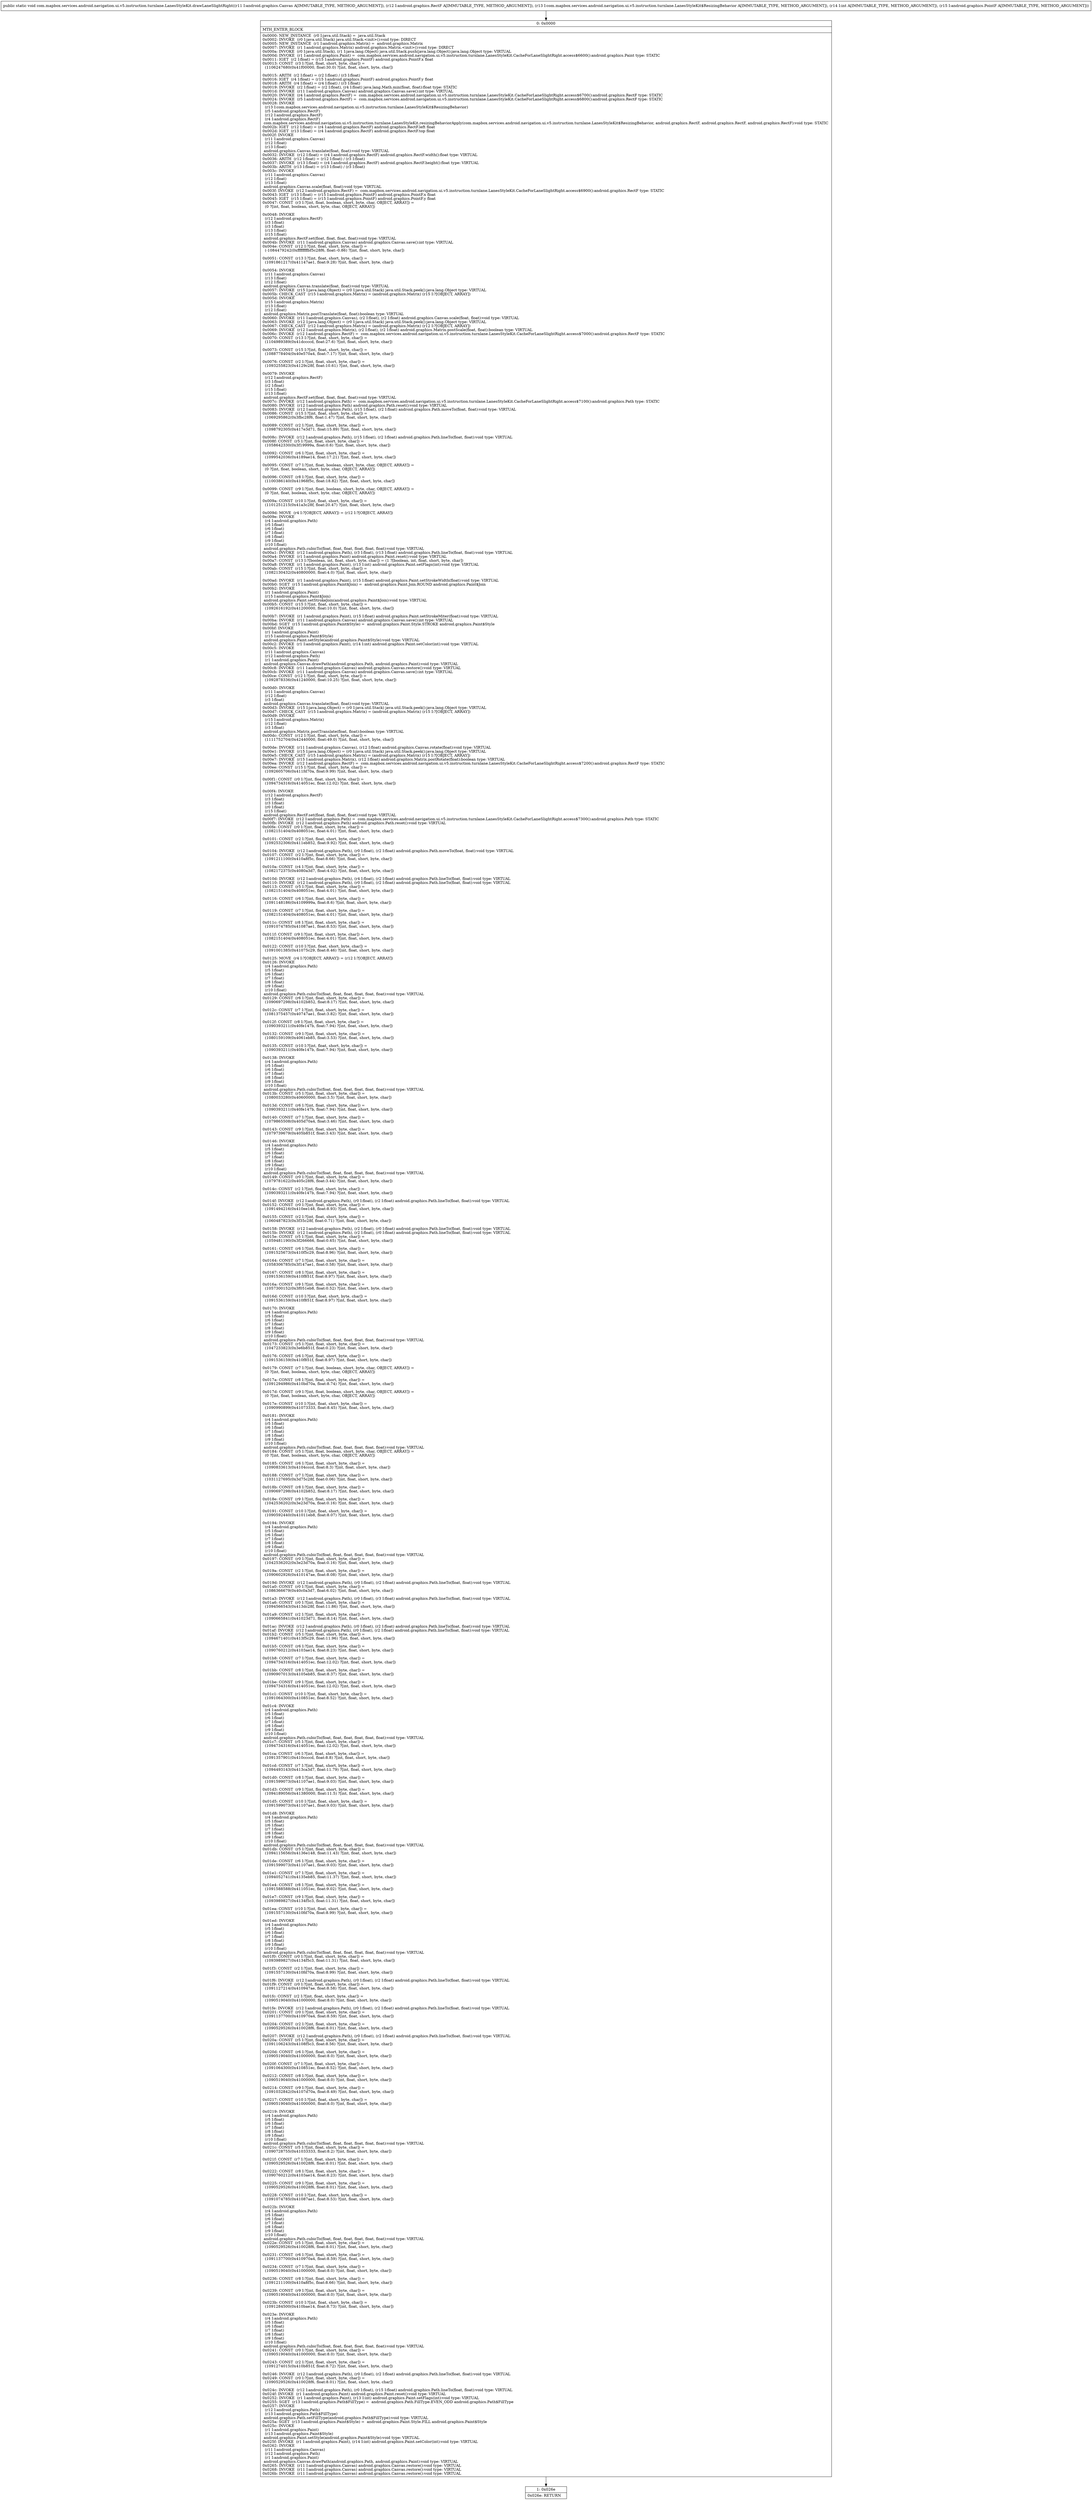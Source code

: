 digraph "CFG forcom.mapbox.services.android.navigation.ui.v5.instruction.turnlane.LanesStyleKit.drawLaneSlightRight(Landroid\/graphics\/Canvas;Landroid\/graphics\/RectF;Lcom\/mapbox\/services\/android\/navigation\/ui\/v5\/instruction\/turnlane\/LanesStyleKit$ResizingBehavior;ILandroid\/graphics\/PointF;)V" {
Node_0 [shape=record,label="{0\:\ 0x0000|MTH_ENTER_BLOCK\l|0x0000: NEW_INSTANCE  (r0 I:java.util.Stack) =  java.util.Stack \l0x0002: INVOKE  (r0 I:java.util.Stack) java.util.Stack.\<init\>():void type: DIRECT \l0x0005: NEW_INSTANCE  (r1 I:android.graphics.Matrix) =  android.graphics.Matrix \l0x0007: INVOKE  (r1 I:android.graphics.Matrix) android.graphics.Matrix.\<init\>():void type: DIRECT \l0x000a: INVOKE  (r0 I:java.util.Stack), (r1 I:java.lang.Object) java.util.Stack.push(java.lang.Object):java.lang.Object type: VIRTUAL \l0x000d: INVOKE  (r1 I:android.graphics.Paint) =  com.mapbox.services.android.navigation.ui.v5.instruction.turnlane.LanesStyleKit.CacheForLaneSlightRight.access$6600():android.graphics.Paint type: STATIC \l0x0011: IGET  (r2 I:float) = (r15 I:android.graphics.PointF) android.graphics.PointF.x float \l0x0013: CONST  (r3 I:?[int, float, short, byte, char]) = \l  (1106247680(0x41f00000, float:30.0) ?[int, float, short, byte, char])\l \l0x0015: ARITH  (r2 I:float) = (r2 I:float) \/ (r3 I:float) \l0x0016: IGET  (r4 I:float) = (r15 I:android.graphics.PointF) android.graphics.PointF.y float \l0x0018: ARITH  (r4 I:float) = (r4 I:float) \/ (r3 I:float) \l0x0019: INVOKE  (r2 I:float) = (r2 I:float), (r4 I:float) java.lang.Math.min(float, float):float type: STATIC \l0x001d: INVOKE  (r11 I:android.graphics.Canvas) android.graphics.Canvas.save():int type: VIRTUAL \l0x0020: INVOKE  (r4 I:android.graphics.RectF) =  com.mapbox.services.android.navigation.ui.v5.instruction.turnlane.LanesStyleKit.CacheForLaneSlightRight.access$6700():android.graphics.RectF type: STATIC \l0x0024: INVOKE  (r5 I:android.graphics.RectF) =  com.mapbox.services.android.navigation.ui.v5.instruction.turnlane.LanesStyleKit.CacheForLaneSlightRight.access$6800():android.graphics.RectF type: STATIC \l0x0028: INVOKE  \l  (r13 I:com.mapbox.services.android.navigation.ui.v5.instruction.turnlane.LanesStyleKit$ResizingBehavior)\l  (r5 I:android.graphics.RectF)\l  (r12 I:android.graphics.RectF)\l  (r4 I:android.graphics.RectF)\l com.mapbox.services.android.navigation.ui.v5.instruction.turnlane.LanesStyleKit.resizingBehaviorApply(com.mapbox.services.android.navigation.ui.v5.instruction.turnlane.LanesStyleKit$ResizingBehavior, android.graphics.RectF, android.graphics.RectF, android.graphics.RectF):void type: STATIC \l0x002b: IGET  (r12 I:float) = (r4 I:android.graphics.RectF) android.graphics.RectF.left float \l0x002d: IGET  (r13 I:float) = (r4 I:android.graphics.RectF) android.graphics.RectF.top float \l0x002f: INVOKE  \l  (r11 I:android.graphics.Canvas)\l  (r12 I:float)\l  (r13 I:float)\l android.graphics.Canvas.translate(float, float):void type: VIRTUAL \l0x0032: INVOKE  (r12 I:float) = (r4 I:android.graphics.RectF) android.graphics.RectF.width():float type: VIRTUAL \l0x0036: ARITH  (r12 I:float) = (r12 I:float) \/ (r3 I:float) \l0x0037: INVOKE  (r13 I:float) = (r4 I:android.graphics.RectF) android.graphics.RectF.height():float type: VIRTUAL \l0x003b: ARITH  (r13 I:float) = (r13 I:float) \/ (r3 I:float) \l0x003c: INVOKE  \l  (r11 I:android.graphics.Canvas)\l  (r12 I:float)\l  (r13 I:float)\l android.graphics.Canvas.scale(float, float):void type: VIRTUAL \l0x003f: INVOKE  (r12 I:android.graphics.RectF) =  com.mapbox.services.android.navigation.ui.v5.instruction.turnlane.LanesStyleKit.CacheForLaneSlightRight.access$6900():android.graphics.RectF type: STATIC \l0x0043: IGET  (r13 I:float) = (r15 I:android.graphics.PointF) android.graphics.PointF.x float \l0x0045: IGET  (r15 I:float) = (r15 I:android.graphics.PointF) android.graphics.PointF.y float \l0x0047: CONST  (r3 I:?[int, float, boolean, short, byte, char, OBJECT, ARRAY]) = \l  (0 ?[int, float, boolean, short, byte, char, OBJECT, ARRAY])\l \l0x0048: INVOKE  \l  (r12 I:android.graphics.RectF)\l  (r3 I:float)\l  (r3 I:float)\l  (r13 I:float)\l  (r15 I:float)\l android.graphics.RectF.set(float, float, float, float):void type: VIRTUAL \l0x004b: INVOKE  (r11 I:android.graphics.Canvas) android.graphics.Canvas.save():int type: VIRTUAL \l0x004e: CONST  (r12 I:?[int, float, short, byte, char]) = \l  (\-1084479242(0xffffffffbf5c28f6, float:\-0.86) ?[int, float, short, byte, char])\l \l0x0051: CONST  (r13 I:?[int, float, short, byte, char]) = \l  (1091861217(0x41147ae1, float:9.28) ?[int, float, short, byte, char])\l \l0x0054: INVOKE  \l  (r11 I:android.graphics.Canvas)\l  (r13 I:float)\l  (r12 I:float)\l android.graphics.Canvas.translate(float, float):void type: VIRTUAL \l0x0057: INVOKE  (r15 I:java.lang.Object) = (r0 I:java.util.Stack) java.util.Stack.peek():java.lang.Object type: VIRTUAL \l0x005b: CHECK_CAST  (r15 I:android.graphics.Matrix) = (android.graphics.Matrix) (r15 I:?[OBJECT, ARRAY]) \l0x005d: INVOKE  \l  (r15 I:android.graphics.Matrix)\l  (r13 I:float)\l  (r12 I:float)\l android.graphics.Matrix.postTranslate(float, float):boolean type: VIRTUAL \l0x0060: INVOKE  (r11 I:android.graphics.Canvas), (r2 I:float), (r2 I:float) android.graphics.Canvas.scale(float, float):void type: VIRTUAL \l0x0063: INVOKE  (r12 I:java.lang.Object) = (r0 I:java.util.Stack) java.util.Stack.peek():java.lang.Object type: VIRTUAL \l0x0067: CHECK_CAST  (r12 I:android.graphics.Matrix) = (android.graphics.Matrix) (r12 I:?[OBJECT, ARRAY]) \l0x0069: INVOKE  (r12 I:android.graphics.Matrix), (r2 I:float), (r2 I:float) android.graphics.Matrix.postScale(float, float):boolean type: VIRTUAL \l0x006c: INVOKE  (r12 I:android.graphics.RectF) =  com.mapbox.services.android.navigation.ui.v5.instruction.turnlane.LanesStyleKit.CacheForLaneSlightRight.access$7000():android.graphics.RectF type: STATIC \l0x0070: CONST  (r13 I:?[int, float, short, byte, char]) = \l  (1104989389(0x41dccccd, float:27.6) ?[int, float, short, byte, char])\l \l0x0073: CONST  (r15 I:?[int, float, short, byte, char]) = \l  (1088778404(0x40e570a4, float:7.17) ?[int, float, short, byte, char])\l \l0x0076: CONST  (r2 I:?[int, float, short, byte, char]) = \l  (1093255823(0x4129c28f, float:10.61) ?[int, float, short, byte, char])\l \l0x0079: INVOKE  \l  (r12 I:android.graphics.RectF)\l  (r3 I:float)\l  (r2 I:float)\l  (r15 I:float)\l  (r13 I:float)\l android.graphics.RectF.set(float, float, float, float):void type: VIRTUAL \l0x007c: INVOKE  (r12 I:android.graphics.Path) =  com.mapbox.services.android.navigation.ui.v5.instruction.turnlane.LanesStyleKit.CacheForLaneSlightRight.access$7100():android.graphics.Path type: STATIC \l0x0080: INVOKE  (r12 I:android.graphics.Path) android.graphics.Path.reset():void type: VIRTUAL \l0x0083: INVOKE  (r12 I:android.graphics.Path), (r15 I:float), (r2 I:float) android.graphics.Path.moveTo(float, float):void type: VIRTUAL \l0x0086: CONST  (r15 I:?[int, float, short, byte, char]) = \l  (1069295862(0x3fbc28f6, float:1.47) ?[int, float, short, byte, char])\l \l0x0089: CONST  (r2 I:?[int, float, short, byte, char]) = \l  (1098792305(0x417e3d71, float:15.89) ?[int, float, short, byte, char])\l \l0x008c: INVOKE  (r12 I:android.graphics.Path), (r15 I:float), (r2 I:float) android.graphics.Path.lineTo(float, float):void type: VIRTUAL \l0x008f: CONST  (r5 I:?[int, float, short, byte, char]) = \l  (1058642330(0x3f19999a, float:0.6) ?[int, float, short, byte, char])\l \l0x0092: CONST  (r6 I:?[int, float, short, byte, char]) = \l  (1099542036(0x4189ae14, float:17.21) ?[int, float, short, byte, char])\l \l0x0095: CONST  (r7 I:?[int, float, boolean, short, byte, char, OBJECT, ARRAY]) = \l  (0 ?[int, float, boolean, short, byte, char, OBJECT, ARRAY])\l \l0x0096: CONST  (r8 I:?[int, float, short, byte, char]) = \l  (1100386140(0x41968f5c, float:18.82) ?[int, float, short, byte, char])\l \l0x0099: CONST  (r9 I:?[int, float, boolean, short, byte, char, OBJECT, ARRAY]) = \l  (0 ?[int, float, boolean, short, byte, char, OBJECT, ARRAY])\l \l0x009a: CONST  (r10 I:?[int, float, short, byte, char]) = \l  (1101251215(0x41a3c28f, float:20.47) ?[int, float, short, byte, char])\l \l0x009d: MOVE  (r4 I:?[OBJECT, ARRAY]) = (r12 I:?[OBJECT, ARRAY]) \l0x009e: INVOKE  \l  (r4 I:android.graphics.Path)\l  (r5 I:float)\l  (r6 I:float)\l  (r7 I:float)\l  (r8 I:float)\l  (r9 I:float)\l  (r10 I:float)\l android.graphics.Path.cubicTo(float, float, float, float, float, float):void type: VIRTUAL \l0x00a1: INVOKE  (r12 I:android.graphics.Path), (r3 I:float), (r13 I:float) android.graphics.Path.lineTo(float, float):void type: VIRTUAL \l0x00a4: INVOKE  (r1 I:android.graphics.Paint) android.graphics.Paint.reset():void type: VIRTUAL \l0x00a7: CONST  (r13 I:?[boolean, int, float, short, byte, char]) = (1 ?[boolean, int, float, short, byte, char]) \l0x00a8: INVOKE  (r1 I:android.graphics.Paint), (r13 I:int) android.graphics.Paint.setFlags(int):void type: VIRTUAL \l0x00ab: CONST  (r15 I:?[int, float, short, byte, char]) = \l  (1082130432(0x40800000, float:4.0) ?[int, float, short, byte, char])\l \l0x00ad: INVOKE  (r1 I:android.graphics.Paint), (r15 I:float) android.graphics.Paint.setStrokeWidth(float):void type: VIRTUAL \l0x00b0: SGET  (r15 I:android.graphics.Paint$Join) =  android.graphics.Paint.Join.ROUND android.graphics.Paint$Join \l0x00b2: INVOKE  \l  (r1 I:android.graphics.Paint)\l  (r15 I:android.graphics.Paint$Join)\l android.graphics.Paint.setStrokeJoin(android.graphics.Paint$Join):void type: VIRTUAL \l0x00b5: CONST  (r15 I:?[int, float, short, byte, char]) = \l  (1092616192(0x41200000, float:10.0) ?[int, float, short, byte, char])\l \l0x00b7: INVOKE  (r1 I:android.graphics.Paint), (r15 I:float) android.graphics.Paint.setStrokeMiter(float):void type: VIRTUAL \l0x00ba: INVOKE  (r11 I:android.graphics.Canvas) android.graphics.Canvas.save():int type: VIRTUAL \l0x00bd: SGET  (r15 I:android.graphics.Paint$Style) =  android.graphics.Paint.Style.STROKE android.graphics.Paint$Style \l0x00bf: INVOKE  \l  (r1 I:android.graphics.Paint)\l  (r15 I:android.graphics.Paint$Style)\l android.graphics.Paint.setStyle(android.graphics.Paint$Style):void type: VIRTUAL \l0x00c2: INVOKE  (r1 I:android.graphics.Paint), (r14 I:int) android.graphics.Paint.setColor(int):void type: VIRTUAL \l0x00c5: INVOKE  \l  (r11 I:android.graphics.Canvas)\l  (r12 I:android.graphics.Path)\l  (r1 I:android.graphics.Paint)\l android.graphics.Canvas.drawPath(android.graphics.Path, android.graphics.Paint):void type: VIRTUAL \l0x00c8: INVOKE  (r11 I:android.graphics.Canvas) android.graphics.Canvas.restore():void type: VIRTUAL \l0x00cb: INVOKE  (r11 I:android.graphics.Canvas) android.graphics.Canvas.save():int type: VIRTUAL \l0x00ce: CONST  (r12 I:?[int, float, short, byte, char]) = \l  (1092878336(0x41240000, float:10.25) ?[int, float, short, byte, char])\l \l0x00d0: INVOKE  \l  (r11 I:android.graphics.Canvas)\l  (r12 I:float)\l  (r3 I:float)\l android.graphics.Canvas.translate(float, float):void type: VIRTUAL \l0x00d3: INVOKE  (r15 I:java.lang.Object) = (r0 I:java.util.Stack) java.util.Stack.peek():java.lang.Object type: VIRTUAL \l0x00d7: CHECK_CAST  (r15 I:android.graphics.Matrix) = (android.graphics.Matrix) (r15 I:?[OBJECT, ARRAY]) \l0x00d9: INVOKE  \l  (r15 I:android.graphics.Matrix)\l  (r12 I:float)\l  (r3 I:float)\l android.graphics.Matrix.postTranslate(float, float):boolean type: VIRTUAL \l0x00dc: CONST  (r12 I:?[int, float, short, byte, char]) = \l  (1111752704(0x42440000, float:49.0) ?[int, float, short, byte, char])\l \l0x00de: INVOKE  (r11 I:android.graphics.Canvas), (r12 I:float) android.graphics.Canvas.rotate(float):void type: VIRTUAL \l0x00e1: INVOKE  (r15 I:java.lang.Object) = (r0 I:java.util.Stack) java.util.Stack.peek():java.lang.Object type: VIRTUAL \l0x00e5: CHECK_CAST  (r15 I:android.graphics.Matrix) = (android.graphics.Matrix) (r15 I:?[OBJECT, ARRAY]) \l0x00e7: INVOKE  (r15 I:android.graphics.Matrix), (r12 I:float) android.graphics.Matrix.postRotate(float):boolean type: VIRTUAL \l0x00ea: INVOKE  (r12 I:android.graphics.RectF) =  com.mapbox.services.android.navigation.ui.v5.instruction.turnlane.LanesStyleKit.CacheForLaneSlightRight.access$7200():android.graphics.RectF type: STATIC \l0x00ee: CONST  (r15 I:?[int, float, short, byte, char]) = \l  (1092605706(0x411fd70a, float:9.99) ?[int, float, short, byte, char])\l \l0x00f1: CONST  (r0 I:?[int, float, short, byte, char]) = \l  (1094734316(0x414051ec, float:12.02) ?[int, float, short, byte, char])\l \l0x00f4: INVOKE  \l  (r12 I:android.graphics.RectF)\l  (r3 I:float)\l  (r3 I:float)\l  (r0 I:float)\l  (r15 I:float)\l android.graphics.RectF.set(float, float, float, float):void type: VIRTUAL \l0x00f7: INVOKE  (r12 I:android.graphics.Path) =  com.mapbox.services.android.navigation.ui.v5.instruction.turnlane.LanesStyleKit.CacheForLaneSlightRight.access$7300():android.graphics.Path type: STATIC \l0x00fb: INVOKE  (r12 I:android.graphics.Path) android.graphics.Path.reset():void type: VIRTUAL \l0x00fe: CONST  (r0 I:?[int, float, short, byte, char]) = \l  (1082151404(0x408051ec, float:4.01) ?[int, float, short, byte, char])\l \l0x0101: CONST  (r2 I:?[int, float, short, byte, char]) = \l  (1092532306(0x411eb852, float:9.92) ?[int, float, short, byte, char])\l \l0x0104: INVOKE  (r12 I:android.graphics.Path), (r0 I:float), (r2 I:float) android.graphics.Path.moveTo(float, float):void type: VIRTUAL \l0x0107: CONST  (r2 I:?[int, float, short, byte, char]) = \l  (1091211100(0x410a8f5c, float:8.66) ?[int, float, short, byte, char])\l \l0x010a: CONST  (r4 I:?[int, float, short, byte, char]) = \l  (1082172375(0x4080a3d7, float:4.02) ?[int, float, short, byte, char])\l \l0x010d: INVOKE  (r12 I:android.graphics.Path), (r4 I:float), (r2 I:float) android.graphics.Path.lineTo(float, float):void type: VIRTUAL \l0x0110: INVOKE  (r12 I:android.graphics.Path), (r0 I:float), (r2 I:float) android.graphics.Path.lineTo(float, float):void type: VIRTUAL \l0x0113: CONST  (r5 I:?[int, float, short, byte, char]) = \l  (1082151404(0x408051ec, float:4.01) ?[int, float, short, byte, char])\l \l0x0116: CONST  (r6 I:?[int, float, short, byte, char]) = \l  (1091148186(0x4109999a, float:8.6) ?[int, float, short, byte, char])\l \l0x0119: CONST  (r7 I:?[int, float, short, byte, char]) = \l  (1082151404(0x408051ec, float:4.01) ?[int, float, short, byte, char])\l \l0x011c: CONST  (r8 I:?[int, float, short, byte, char]) = \l  (1091074785(0x41087ae1, float:8.53) ?[int, float, short, byte, char])\l \l0x011f: CONST  (r9 I:?[int, float, short, byte, char]) = \l  (1082151404(0x408051ec, float:4.01) ?[int, float, short, byte, char])\l \l0x0122: CONST  (r10 I:?[int, float, short, byte, char]) = \l  (1091001385(0x41075c29, float:8.46) ?[int, float, short, byte, char])\l \l0x0125: MOVE  (r4 I:?[OBJECT, ARRAY]) = (r12 I:?[OBJECT, ARRAY]) \l0x0126: INVOKE  \l  (r4 I:android.graphics.Path)\l  (r5 I:float)\l  (r6 I:float)\l  (r7 I:float)\l  (r8 I:float)\l  (r9 I:float)\l  (r10 I:float)\l android.graphics.Path.cubicTo(float, float, float, float, float, float):void type: VIRTUAL \l0x0129: CONST  (r6 I:?[int, float, short, byte, char]) = \l  (1090697298(0x4102b852, float:8.17) ?[int, float, short, byte, char])\l \l0x012c: CONST  (r7 I:?[int, float, short, byte, char]) = \l  (1081375457(0x40747ae1, float:3.82) ?[int, float, short, byte, char])\l \l0x012f: CONST  (r8 I:?[int, float, short, byte, char]) = \l  (1090393211(0x40fe147b, float:7.94) ?[int, float, short, byte, char])\l \l0x0132: CONST  (r9 I:?[int, float, short, byte, char]) = \l  (1080159109(0x4061eb85, float:3.53) ?[int, float, short, byte, char])\l \l0x0135: CONST  (r10 I:?[int, float, short, byte, char]) = \l  (1090393211(0x40fe147b, float:7.94) ?[int, float, short, byte, char])\l \l0x0138: INVOKE  \l  (r4 I:android.graphics.Path)\l  (r5 I:float)\l  (r6 I:float)\l  (r7 I:float)\l  (r8 I:float)\l  (r9 I:float)\l  (r10 I:float)\l android.graphics.Path.cubicTo(float, float, float, float, float, float):void type: VIRTUAL \l0x013b: CONST  (r5 I:?[int, float, short, byte, char]) = \l  (1080033280(0x40600000, float:3.5) ?[int, float, short, byte, char])\l \l0x013d: CONST  (r6 I:?[int, float, short, byte, char]) = \l  (1090393211(0x40fe147b, float:7.94) ?[int, float, short, byte, char])\l \l0x0140: CONST  (r7 I:?[int, float, short, byte, char]) = \l  (1079865508(0x405d70a4, float:3.46) ?[int, float, short, byte, char])\l \l0x0143: CONST  (r9 I:?[int, float, short, byte, char]) = \l  (1079739679(0x405b851f, float:3.43) ?[int, float, short, byte, char])\l \l0x0146: INVOKE  \l  (r4 I:android.graphics.Path)\l  (r5 I:float)\l  (r6 I:float)\l  (r7 I:float)\l  (r8 I:float)\l  (r9 I:float)\l  (r10 I:float)\l android.graphics.Path.cubicTo(float, float, float, float, float, float):void type: VIRTUAL \l0x0149: CONST  (r0 I:?[int, float, short, byte, char]) = \l  (1079781622(0x405c28f6, float:3.44) ?[int, float, short, byte, char])\l \l0x014c: CONST  (r2 I:?[int, float, short, byte, char]) = \l  (1090393211(0x40fe147b, float:7.94) ?[int, float, short, byte, char])\l \l0x014f: INVOKE  (r12 I:android.graphics.Path), (r0 I:float), (r2 I:float) android.graphics.Path.lineTo(float, float):void type: VIRTUAL \l0x0152: CONST  (r0 I:?[int, float, short, byte, char]) = \l  (1091494216(0x410ee148, float:8.93) ?[int, float, short, byte, char])\l \l0x0155: CONST  (r2 I:?[int, float, short, byte, char]) = \l  (1060487823(0x3f35c28f, float:0.71) ?[int, float, short, byte, char])\l \l0x0158: INVOKE  (r12 I:android.graphics.Path), (r2 I:float), (r0 I:float) android.graphics.Path.lineTo(float, float):void type: VIRTUAL \l0x015b: INVOKE  (r12 I:android.graphics.Path), (r2 I:float), (r0 I:float) android.graphics.Path.lineTo(float, float):void type: VIRTUAL \l0x015e: CONST  (r5 I:?[int, float, short, byte, char]) = \l  (1059481190(0x3f266666, float:0.65) ?[int, float, short, byte, char])\l \l0x0161: CONST  (r6 I:?[int, float, short, byte, char]) = \l  (1091525673(0x410f5c29, float:8.96) ?[int, float, short, byte, char])\l \l0x0164: CONST  (r7 I:?[int, float, short, byte, char]) = \l  (1058306785(0x3f147ae1, float:0.58) ?[int, float, short, byte, char])\l \l0x0167: CONST  (r8 I:?[int, float, short, byte, char]) = \l  (1091536159(0x410f851f, float:8.97) ?[int, float, short, byte, char])\l \l0x016a: CONST  (r9 I:?[int, float, short, byte, char]) = \l  (1057300152(0x3f051eb8, float:0.52) ?[int, float, short, byte, char])\l \l0x016d: CONST  (r10 I:?[int, float, short, byte, char]) = \l  (1091536159(0x410f851f, float:8.97) ?[int, float, short, byte, char])\l \l0x0170: INVOKE  \l  (r4 I:android.graphics.Path)\l  (r5 I:float)\l  (r6 I:float)\l  (r7 I:float)\l  (r8 I:float)\l  (r9 I:float)\l  (r10 I:float)\l android.graphics.Path.cubicTo(float, float, float, float, float, float):void type: VIRTUAL \l0x0173: CONST  (r5 I:?[int, float, short, byte, char]) = \l  (1047233823(0x3e6b851f, float:0.23) ?[int, float, short, byte, char])\l \l0x0176: CONST  (r6 I:?[int, float, short, byte, char]) = \l  (1091536159(0x410f851f, float:8.97) ?[int, float, short, byte, char])\l \l0x0179: CONST  (r7 I:?[int, float, boolean, short, byte, char, OBJECT, ARRAY]) = \l  (0 ?[int, float, boolean, short, byte, char, OBJECT, ARRAY])\l \l0x017a: CONST  (r8 I:?[int, float, short, byte, char]) = \l  (1091294986(0x410bd70a, float:8.74) ?[int, float, short, byte, char])\l \l0x017d: CONST  (r9 I:?[int, float, boolean, short, byte, char, OBJECT, ARRAY]) = \l  (0 ?[int, float, boolean, short, byte, char, OBJECT, ARRAY])\l \l0x017e: CONST  (r10 I:?[int, float, short, byte, char]) = \l  (1090990899(0x41073333, float:8.45) ?[int, float, short, byte, char])\l \l0x0181: INVOKE  \l  (r4 I:android.graphics.Path)\l  (r5 I:float)\l  (r6 I:float)\l  (r7 I:float)\l  (r8 I:float)\l  (r9 I:float)\l  (r10 I:float)\l android.graphics.Path.cubicTo(float, float, float, float, float, float):void type: VIRTUAL \l0x0184: CONST  (r5 I:?[int, float, boolean, short, byte, char, OBJECT, ARRAY]) = \l  (0 ?[int, float, boolean, short, byte, char, OBJECT, ARRAY])\l \l0x0185: CONST  (r6 I:?[int, float, short, byte, char]) = \l  (1090833613(0x4104cccd, float:8.3) ?[int, float, short, byte, char])\l \l0x0188: CONST  (r7 I:?[int, float, short, byte, char]) = \l  (1031127695(0x3d75c28f, float:0.06) ?[int, float, short, byte, char])\l \l0x018b: CONST  (r8 I:?[int, float, short, byte, char]) = \l  (1090697298(0x4102b852, float:8.17) ?[int, float, short, byte, char])\l \l0x018e: CONST  (r9 I:?[int, float, short, byte, char]) = \l  (1042536202(0x3e23d70a, float:0.16) ?[int, float, short, byte, char])\l \l0x0191: CONST  (r10 I:?[int, float, short, byte, char]) = \l  (1090592440(0x41011eb8, float:8.07) ?[int, float, short, byte, char])\l \l0x0194: INVOKE  \l  (r4 I:android.graphics.Path)\l  (r5 I:float)\l  (r6 I:float)\l  (r7 I:float)\l  (r8 I:float)\l  (r9 I:float)\l  (r10 I:float)\l android.graphics.Path.cubicTo(float, float, float, float, float, float):void type: VIRTUAL \l0x0197: CONST  (r0 I:?[int, float, short, byte, char]) = \l  (1042536202(0x3e23d70a, float:0.16) ?[int, float, short, byte, char])\l \l0x019a: CONST  (r2 I:?[int, float, short, byte, char]) = \l  (1090602926(0x410147ae, float:8.08) ?[int, float, short, byte, char])\l \l0x019d: INVOKE  (r12 I:android.graphics.Path), (r0 I:float), (r2 I:float) android.graphics.Path.lineTo(float, float):void type: VIRTUAL \l0x01a0: CONST  (r0 I:?[int, float, short, byte, char]) = \l  (1086366679(0x40c0a3d7, float:6.02) ?[int, float, short, byte, char])\l \l0x01a3: INVOKE  (r12 I:android.graphics.Path), (r0 I:float), (r3 I:float) android.graphics.Path.lineTo(float, float):void type: VIRTUAL \l0x01a6: CONST  (r0 I:?[int, float, short, byte, char]) = \l  (1094566543(0x413dc28f, float:11.86) ?[int, float, short, byte, char])\l \l0x01a9: CONST  (r2 I:?[int, float, short, byte, char]) = \l  (1090665841(0x41023d71, float:8.14) ?[int, float, short, byte, char])\l \l0x01ac: INVOKE  (r12 I:android.graphics.Path), (r0 I:float), (r2 I:float) android.graphics.Path.lineTo(float, float):void type: VIRTUAL \l0x01af: INVOKE  (r12 I:android.graphics.Path), (r0 I:float), (r2 I:float) android.graphics.Path.lineTo(float, float):void type: VIRTUAL \l0x01b2: CONST  (r5 I:?[int, float, short, byte, char]) = \l  (1094671401(0x413f5c29, float:11.96) ?[int, float, short, byte, char])\l \l0x01b5: CONST  (r6 I:?[int, float, short, byte, char]) = \l  (1090760212(0x4103ae14, float:8.23) ?[int, float, short, byte, char])\l \l0x01b8: CONST  (r7 I:?[int, float, short, byte, char]) = \l  (1094734316(0x414051ec, float:12.02) ?[int, float, short, byte, char])\l \l0x01bb: CONST  (r8 I:?[int, float, short, byte, char]) = \l  (1090907013(0x4105eb85, float:8.37) ?[int, float, short, byte, char])\l \l0x01be: CONST  (r9 I:?[int, float, short, byte, char]) = \l  (1094734316(0x414051ec, float:12.02) ?[int, float, short, byte, char])\l \l0x01c1: CONST  (r10 I:?[int, float, short, byte, char]) = \l  (1091064300(0x410851ec, float:8.52) ?[int, float, short, byte, char])\l \l0x01c4: INVOKE  \l  (r4 I:android.graphics.Path)\l  (r5 I:float)\l  (r6 I:float)\l  (r7 I:float)\l  (r8 I:float)\l  (r9 I:float)\l  (r10 I:float)\l android.graphics.Path.cubicTo(float, float, float, float, float, float):void type: VIRTUAL \l0x01c7: CONST  (r5 I:?[int, float, short, byte, char]) = \l  (1094734316(0x414051ec, float:12.02) ?[int, float, short, byte, char])\l \l0x01ca: CONST  (r6 I:?[int, float, short, byte, char]) = \l  (1091357901(0x410ccccd, float:8.8) ?[int, float, short, byte, char])\l \l0x01cd: CONST  (r7 I:?[int, float, short, byte, char]) = \l  (1094493143(0x413ca3d7, float:11.79) ?[int, float, short, byte, char])\l \l0x01d0: CONST  (r8 I:?[int, float, short, byte, char]) = \l  (1091599073(0x41107ae1, float:9.03) ?[int, float, short, byte, char])\l \l0x01d3: CONST  (r9 I:?[int, float, short, byte, char]) = \l  (1094189056(0x41380000, float:11.5) ?[int, float, short, byte, char])\l \l0x01d5: CONST  (r10 I:?[int, float, short, byte, char]) = \l  (1091599073(0x41107ae1, float:9.03) ?[int, float, short, byte, char])\l \l0x01d8: INVOKE  \l  (r4 I:android.graphics.Path)\l  (r5 I:float)\l  (r6 I:float)\l  (r7 I:float)\l  (r8 I:float)\l  (r9 I:float)\l  (r10 I:float)\l android.graphics.Path.cubicTo(float, float, float, float, float, float):void type: VIRTUAL \l0x01db: CONST  (r5 I:?[int, float, short, byte, char]) = \l  (1094115656(0x4136e148, float:11.43) ?[int, float, short, byte, char])\l \l0x01de: CONST  (r6 I:?[int, float, short, byte, char]) = \l  (1091599073(0x41107ae1, float:9.03) ?[int, float, short, byte, char])\l \l0x01e1: CONST  (r7 I:?[int, float, short, byte, char]) = \l  (1094052741(0x4135eb85, float:11.37) ?[int, float, short, byte, char])\l \l0x01e4: CONST  (r8 I:?[int, float, short, byte, char]) = \l  (1091588588(0x411051ec, float:9.02) ?[int, float, short, byte, char])\l \l0x01e7: CONST  (r9 I:?[int, float, short, byte, char]) = \l  (1093989827(0x4134f5c3, float:11.31) ?[int, float, short, byte, char])\l \l0x01ea: CONST  (r10 I:?[int, float, short, byte, char]) = \l  (1091557130(0x410fd70a, float:8.99) ?[int, float, short, byte, char])\l \l0x01ed: INVOKE  \l  (r4 I:android.graphics.Path)\l  (r5 I:float)\l  (r6 I:float)\l  (r7 I:float)\l  (r8 I:float)\l  (r9 I:float)\l  (r10 I:float)\l android.graphics.Path.cubicTo(float, float, float, float, float, float):void type: VIRTUAL \l0x01f0: CONST  (r0 I:?[int, float, short, byte, char]) = \l  (1093989827(0x4134f5c3, float:11.31) ?[int, float, short, byte, char])\l \l0x01f3: CONST  (r2 I:?[int, float, short, byte, char]) = \l  (1091557130(0x410fd70a, float:8.99) ?[int, float, short, byte, char])\l \l0x01f6: INVOKE  (r12 I:android.graphics.Path), (r0 I:float), (r2 I:float) android.graphics.Path.lineTo(float, float):void type: VIRTUAL \l0x01f9: CONST  (r0 I:?[int, float, short, byte, char]) = \l  (1091127214(0x410947ae, float:8.58) ?[int, float, short, byte, char])\l \l0x01fc: CONST  (r2 I:?[int, float, short, byte, char]) = \l  (1090519040(0x41000000, float:8.0) ?[int, float, short, byte, char])\l \l0x01fe: INVOKE  (r12 I:android.graphics.Path), (r0 I:float), (r2 I:float) android.graphics.Path.lineTo(float, float):void type: VIRTUAL \l0x0201: CONST  (r0 I:?[int, float, short, byte, char]) = \l  (1091137700(0x410970a4, float:8.59) ?[int, float, short, byte, char])\l \l0x0204: CONST  (r2 I:?[int, float, short, byte, char]) = \l  (1090529526(0x410028f6, float:8.01) ?[int, float, short, byte, char])\l \l0x0207: INVOKE  (r12 I:android.graphics.Path), (r0 I:float), (r2 I:float) android.graphics.Path.lineTo(float, float):void type: VIRTUAL \l0x020a: CONST  (r5 I:?[int, float, short, byte, char]) = \l  (1091106243(0x4108f5c3, float:8.56) ?[int, float, short, byte, char])\l \l0x020d: CONST  (r6 I:?[int, float, short, byte, char]) = \l  (1090519040(0x41000000, float:8.0) ?[int, float, short, byte, char])\l \l0x020f: CONST  (r7 I:?[int, float, short, byte, char]) = \l  (1091064300(0x410851ec, float:8.52) ?[int, float, short, byte, char])\l \l0x0212: CONST  (r8 I:?[int, float, short, byte, char]) = \l  (1090519040(0x41000000, float:8.0) ?[int, float, short, byte, char])\l \l0x0214: CONST  (r9 I:?[int, float, short, byte, char]) = \l  (1091032842(0x4107d70a, float:8.49) ?[int, float, short, byte, char])\l \l0x0217: CONST  (r10 I:?[int, float, short, byte, char]) = \l  (1090519040(0x41000000, float:8.0) ?[int, float, short, byte, char])\l \l0x0219: INVOKE  \l  (r4 I:android.graphics.Path)\l  (r5 I:float)\l  (r6 I:float)\l  (r7 I:float)\l  (r8 I:float)\l  (r9 I:float)\l  (r10 I:float)\l android.graphics.Path.cubicTo(float, float, float, float, float, float):void type: VIRTUAL \l0x021c: CONST  (r5 I:?[int, float, short, byte, char]) = \l  (1090728755(0x41033333, float:8.2) ?[int, float, short, byte, char])\l \l0x021f: CONST  (r7 I:?[int, float, short, byte, char]) = \l  (1090529526(0x410028f6, float:8.01) ?[int, float, short, byte, char])\l \l0x0222: CONST  (r8 I:?[int, float, short, byte, char]) = \l  (1090760212(0x4103ae14, float:8.23) ?[int, float, short, byte, char])\l \l0x0225: CONST  (r9 I:?[int, float, short, byte, char]) = \l  (1090529526(0x410028f6, float:8.01) ?[int, float, short, byte, char])\l \l0x0228: CONST  (r10 I:?[int, float, short, byte, char]) = \l  (1091074785(0x41087ae1, float:8.53) ?[int, float, short, byte, char])\l \l0x022b: INVOKE  \l  (r4 I:android.graphics.Path)\l  (r5 I:float)\l  (r6 I:float)\l  (r7 I:float)\l  (r8 I:float)\l  (r9 I:float)\l  (r10 I:float)\l android.graphics.Path.cubicTo(float, float, float, float, float, float):void type: VIRTUAL \l0x022e: CONST  (r5 I:?[int, float, short, byte, char]) = \l  (1090529526(0x410028f6, float:8.01) ?[int, float, short, byte, char])\l \l0x0231: CONST  (r6 I:?[int, float, short, byte, char]) = \l  (1091137700(0x410970a4, float:8.59) ?[int, float, short, byte, char])\l \l0x0234: CONST  (r7 I:?[int, float, short, byte, char]) = \l  (1090519040(0x41000000, float:8.0) ?[int, float, short, byte, char])\l \l0x0236: CONST  (r8 I:?[int, float, short, byte, char]) = \l  (1091211100(0x410a8f5c, float:8.66) ?[int, float, short, byte, char])\l \l0x0239: CONST  (r9 I:?[int, float, short, byte, char]) = \l  (1090519040(0x41000000, float:8.0) ?[int, float, short, byte, char])\l \l0x023b: CONST  (r10 I:?[int, float, short, byte, char]) = \l  (1091284500(0x410bae14, float:8.73) ?[int, float, short, byte, char])\l \l0x023e: INVOKE  \l  (r4 I:android.graphics.Path)\l  (r5 I:float)\l  (r6 I:float)\l  (r7 I:float)\l  (r8 I:float)\l  (r9 I:float)\l  (r10 I:float)\l android.graphics.Path.cubicTo(float, float, float, float, float, float):void type: VIRTUAL \l0x0241: CONST  (r0 I:?[int, float, short, byte, char]) = \l  (1090519040(0x41000000, float:8.0) ?[int, float, short, byte, char])\l \l0x0243: CONST  (r2 I:?[int, float, short, byte, char]) = \l  (1091274015(0x410b851f, float:8.72) ?[int, float, short, byte, char])\l \l0x0246: INVOKE  (r12 I:android.graphics.Path), (r0 I:float), (r2 I:float) android.graphics.Path.lineTo(float, float):void type: VIRTUAL \l0x0249: CONST  (r0 I:?[int, float, short, byte, char]) = \l  (1090529526(0x410028f6, float:8.01) ?[int, float, short, byte, char])\l \l0x024c: INVOKE  (r12 I:android.graphics.Path), (r0 I:float), (r15 I:float) android.graphics.Path.lineTo(float, float):void type: VIRTUAL \l0x024f: INVOKE  (r1 I:android.graphics.Paint) android.graphics.Paint.reset():void type: VIRTUAL \l0x0252: INVOKE  (r1 I:android.graphics.Paint), (r13 I:int) android.graphics.Paint.setFlags(int):void type: VIRTUAL \l0x0255: SGET  (r13 I:android.graphics.Path$FillType) =  android.graphics.Path.FillType.EVEN_ODD android.graphics.Path$FillType \l0x0257: INVOKE  \l  (r12 I:android.graphics.Path)\l  (r13 I:android.graphics.Path$FillType)\l android.graphics.Path.setFillType(android.graphics.Path$FillType):void type: VIRTUAL \l0x025a: SGET  (r13 I:android.graphics.Paint$Style) =  android.graphics.Paint.Style.FILL android.graphics.Paint$Style \l0x025c: INVOKE  \l  (r1 I:android.graphics.Paint)\l  (r13 I:android.graphics.Paint$Style)\l android.graphics.Paint.setStyle(android.graphics.Paint$Style):void type: VIRTUAL \l0x025f: INVOKE  (r1 I:android.graphics.Paint), (r14 I:int) android.graphics.Paint.setColor(int):void type: VIRTUAL \l0x0262: INVOKE  \l  (r11 I:android.graphics.Canvas)\l  (r12 I:android.graphics.Path)\l  (r1 I:android.graphics.Paint)\l android.graphics.Canvas.drawPath(android.graphics.Path, android.graphics.Paint):void type: VIRTUAL \l0x0265: INVOKE  (r11 I:android.graphics.Canvas) android.graphics.Canvas.restore():void type: VIRTUAL \l0x0268: INVOKE  (r11 I:android.graphics.Canvas) android.graphics.Canvas.restore():void type: VIRTUAL \l0x026b: INVOKE  (r11 I:android.graphics.Canvas) android.graphics.Canvas.restore():void type: VIRTUAL \l}"];
Node_1 [shape=record,label="{1\:\ 0x026e|0x026e: RETURN   \l}"];
MethodNode[shape=record,label="{public static void com.mapbox.services.android.navigation.ui.v5.instruction.turnlane.LanesStyleKit.drawLaneSlightRight((r11 I:android.graphics.Canvas A[IMMUTABLE_TYPE, METHOD_ARGUMENT]), (r12 I:android.graphics.RectF A[IMMUTABLE_TYPE, METHOD_ARGUMENT]), (r13 I:com.mapbox.services.android.navigation.ui.v5.instruction.turnlane.LanesStyleKit$ResizingBehavior A[IMMUTABLE_TYPE, METHOD_ARGUMENT]), (r14 I:int A[IMMUTABLE_TYPE, METHOD_ARGUMENT]), (r15 I:android.graphics.PointF A[IMMUTABLE_TYPE, METHOD_ARGUMENT])) }"];
MethodNode -> Node_0;
Node_0 -> Node_1;
}

